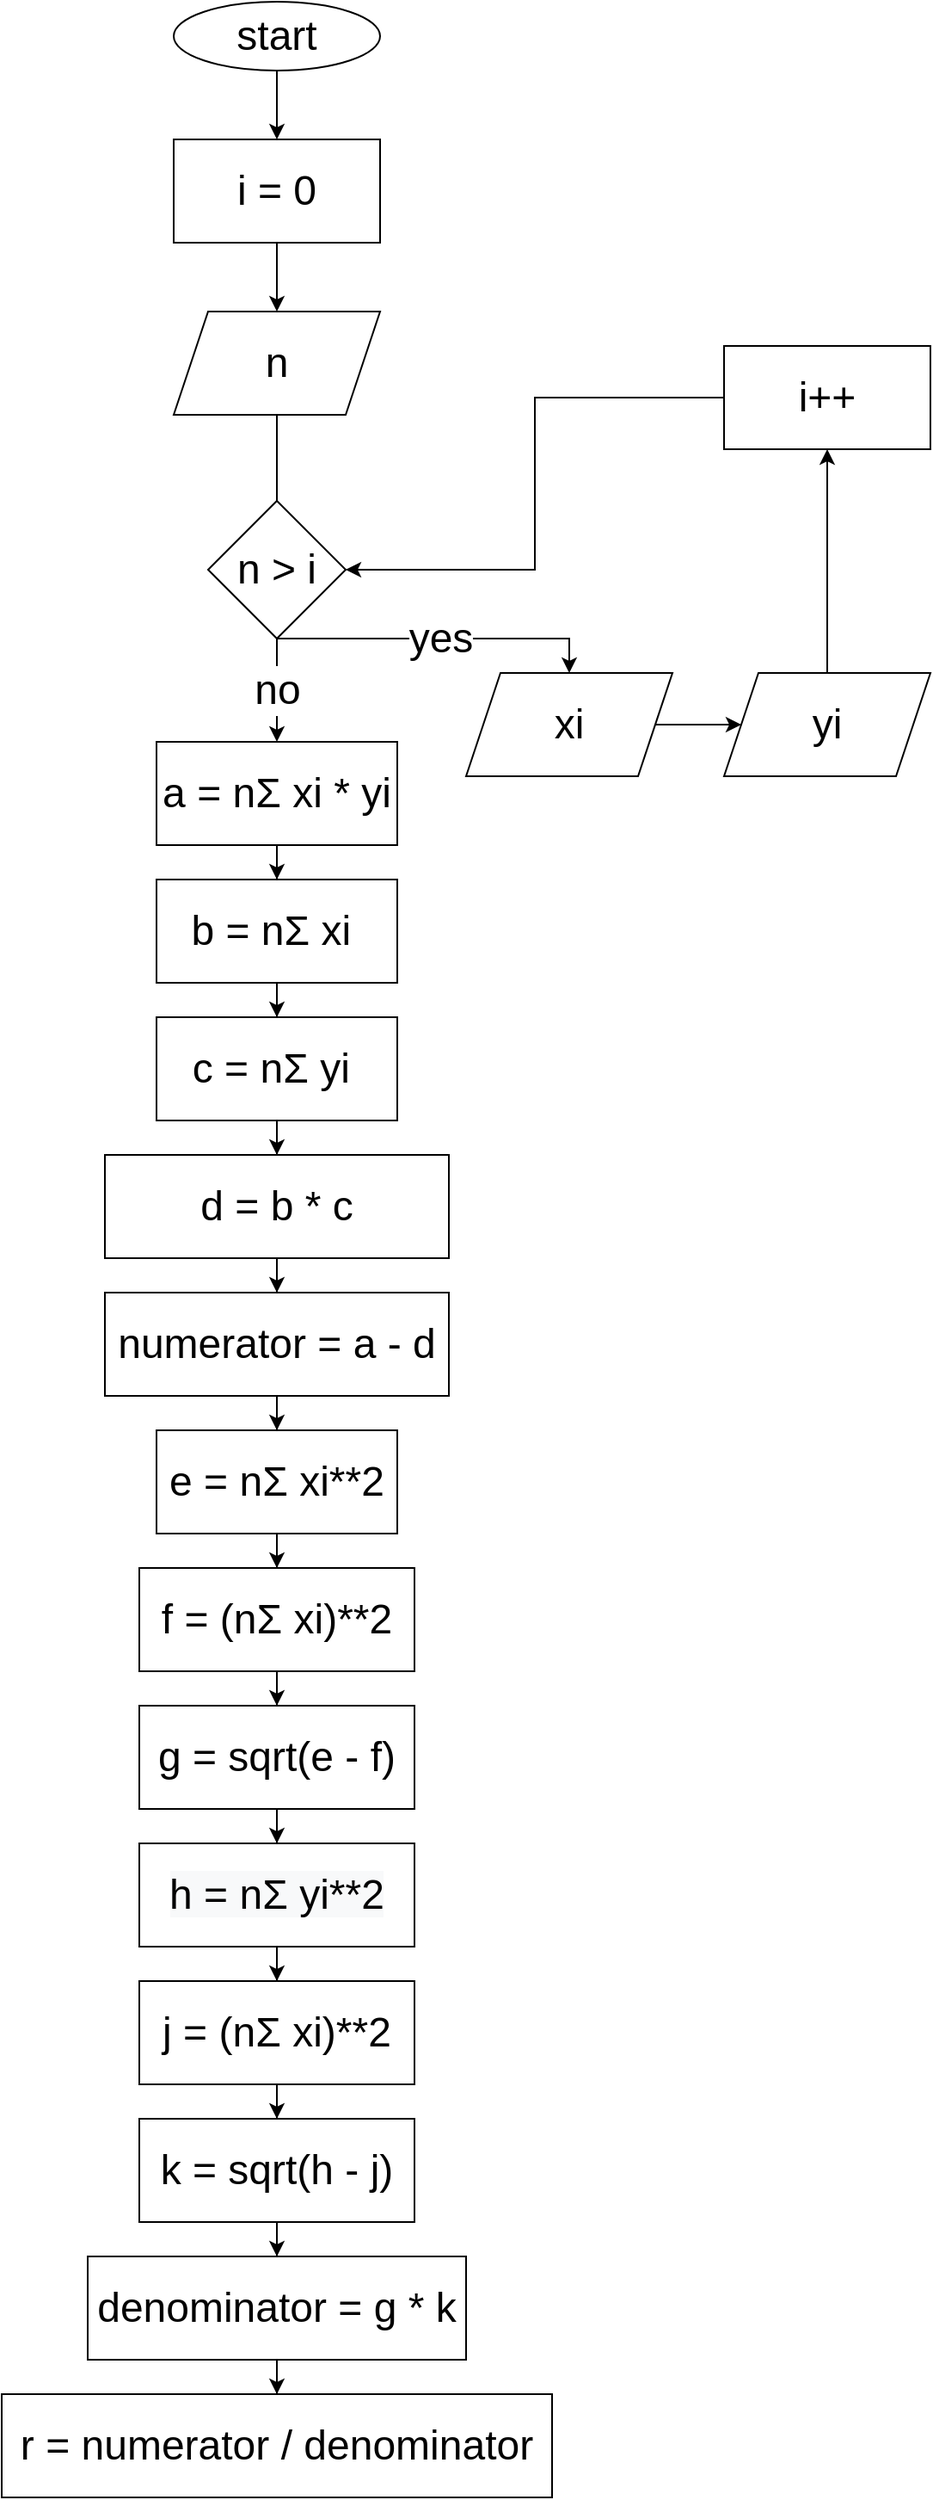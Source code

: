 <mxfile version="20.5.2" type="github">
  <diagram id="qL3x93CHv3Mfj1h6-q1z" name="Page-1">
    <mxGraphModel dx="1422" dy="798" grid="1" gridSize="10" guides="1" tooltips="1" connect="1" arrows="1" fold="1" page="1" pageScale="1" pageWidth="850" pageHeight="1100" math="0" shadow="0">
      <root>
        <mxCell id="0" />
        <mxCell id="1" parent="0" />
        <mxCell id="V00eZw-TxfqV2xNfMcoA-3" value="" style="edgeStyle=orthogonalEdgeStyle;rounded=0;orthogonalLoop=1;jettySize=auto;html=1;fontSize=24;startArrow=none;" parent="1" source="V00eZw-TxfqV2xNfMcoA-17" target="V00eZw-TxfqV2xNfMcoA-2" edge="1">
          <mxGeometry relative="1" as="geometry" />
        </mxCell>
        <mxCell id="V00eZw-TxfqV2xNfMcoA-19" value="" style="edgeStyle=orthogonalEdgeStyle;rounded=0;orthogonalLoop=1;jettySize=auto;html=1;fontSize=24;" parent="1" source="V00eZw-TxfqV2xNfMcoA-1" target="V00eZw-TxfqV2xNfMcoA-17" edge="1">
          <mxGeometry relative="1" as="geometry" />
        </mxCell>
        <mxCell id="V00eZw-TxfqV2xNfMcoA-1" value="&lt;font style=&quot;font-size: 24px;&quot;&gt;start&lt;/font&gt;" style="ellipse;whiteSpace=wrap;html=1;" parent="1" vertex="1">
          <mxGeometry x="380" width="120" height="40" as="geometry" />
        </mxCell>
        <mxCell id="V00eZw-TxfqV2xNfMcoA-32" value="yes" style="edgeStyle=orthogonalEdgeStyle;rounded=0;orthogonalLoop=1;jettySize=auto;html=1;fontSize=24;startArrow=none;" parent="1" source="V00eZw-TxfqV2xNfMcoA-6" target="V00eZw-TxfqV2xNfMcoA-10" edge="1">
          <mxGeometry relative="1" as="geometry">
            <Array as="points">
              <mxPoint x="610" y="370" />
            </Array>
          </mxGeometry>
        </mxCell>
        <mxCell id="V00eZw-TxfqV2xNfMcoA-2" value="&lt;font style=&quot;font-size: 24px;&quot;&gt;n&lt;/font&gt;" style="shape=parallelogram;perimeter=parallelogramPerimeter;whiteSpace=wrap;html=1;fixedSize=1;" parent="1" vertex="1">
          <mxGeometry x="380" y="180" width="120" height="60" as="geometry" />
        </mxCell>
        <mxCell id="V00eZw-TxfqV2xNfMcoA-36" value="" style="edgeStyle=orthogonalEdgeStyle;rounded=0;orthogonalLoop=1;jettySize=auto;html=1;fontSize=24;" parent="1" source="V00eZw-TxfqV2xNfMcoA-10" target="V00eZw-TxfqV2xNfMcoA-34" edge="1">
          <mxGeometry relative="1" as="geometry" />
        </mxCell>
        <mxCell id="V00eZw-TxfqV2xNfMcoA-10" value="xi" style="shape=parallelogram;perimeter=parallelogramPerimeter;whiteSpace=wrap;html=1;fixedSize=1;fontSize=24;" parent="1" vertex="1">
          <mxGeometry x="550" y="390" width="120" height="60" as="geometry" />
        </mxCell>
        <mxCell id="V00eZw-TxfqV2xNfMcoA-17" value="i = 0" style="rounded=0;whiteSpace=wrap;html=1;fontSize=24;" parent="1" vertex="1">
          <mxGeometry x="380" y="80" width="120" height="60" as="geometry" />
        </mxCell>
        <mxCell id="V00eZw-TxfqV2xNfMcoA-42" style="edgeStyle=orthogonalEdgeStyle;rounded=0;orthogonalLoop=1;jettySize=auto;html=1;entryX=1;entryY=0.5;entryDx=0;entryDy=0;fontSize=24;" parent="1" source="V00eZw-TxfqV2xNfMcoA-26" target="V00eZw-TxfqV2xNfMcoA-6" edge="1">
          <mxGeometry relative="1" as="geometry" />
        </mxCell>
        <mxCell id="V00eZw-TxfqV2xNfMcoA-26" value="&lt;font style=&quot;font-size: 24px;&quot;&gt;i++&lt;/font&gt;" style="whiteSpace=wrap;html=1;" parent="1" vertex="1">
          <mxGeometry x="700" y="200" width="120" height="60" as="geometry" />
        </mxCell>
        <mxCell id="V00eZw-TxfqV2xNfMcoA-40" style="edgeStyle=orthogonalEdgeStyle;rounded=0;orthogonalLoop=1;jettySize=auto;html=1;entryX=0.5;entryY=1;entryDx=0;entryDy=0;fontSize=24;" parent="1" source="V00eZw-TxfqV2xNfMcoA-34" target="V00eZw-TxfqV2xNfMcoA-26" edge="1">
          <mxGeometry relative="1" as="geometry" />
        </mxCell>
        <mxCell id="V00eZw-TxfqV2xNfMcoA-34" value="yi" style="shape=parallelogram;perimeter=parallelogramPerimeter;whiteSpace=wrap;html=1;fixedSize=1;fontSize=24;" parent="1" vertex="1">
          <mxGeometry x="700" y="390" width="120" height="60" as="geometry" />
        </mxCell>
        <mxCell id="V00eZw-TxfqV2xNfMcoA-44" value="no" style="edgeStyle=orthogonalEdgeStyle;rounded=0;orthogonalLoop=1;jettySize=auto;html=1;fontSize=24;" parent="1" source="V00eZw-TxfqV2xNfMcoA-6" target="V00eZw-TxfqV2xNfMcoA-43" edge="1">
          <mxGeometry relative="1" as="geometry" />
        </mxCell>
        <mxCell id="V00eZw-TxfqV2xNfMcoA-6" value="&lt;span style=&quot;font-size: 24px;&quot;&gt;n &amp;gt; i&lt;/span&gt;" style="rhombus;whiteSpace=wrap;html=1;" parent="1" vertex="1">
          <mxGeometry x="400" y="290" width="80" height="80" as="geometry" />
        </mxCell>
        <mxCell id="V00eZw-TxfqV2xNfMcoA-37" value="" style="edgeStyle=orthogonalEdgeStyle;rounded=0;orthogonalLoop=1;jettySize=auto;html=1;fontSize=24;endArrow=none;" parent="1" source="V00eZw-TxfqV2xNfMcoA-2" target="V00eZw-TxfqV2xNfMcoA-6" edge="1">
          <mxGeometry relative="1" as="geometry">
            <mxPoint x="440" y="240" as="sourcePoint" />
            <mxPoint x="440" y="350" as="targetPoint" />
          </mxGeometry>
        </mxCell>
        <mxCell id="bmzS2tuC4h1QVGBPtPH4-3" value="" style="edgeStyle=orthogonalEdgeStyle;rounded=0;orthogonalLoop=1;jettySize=auto;html=1;fontSize=24;" edge="1" parent="1" source="V00eZw-TxfqV2xNfMcoA-43" target="bmzS2tuC4h1QVGBPtPH4-2">
          <mxGeometry relative="1" as="geometry" />
        </mxCell>
        <mxCell id="V00eZw-TxfqV2xNfMcoA-43" value="&lt;font style=&quot;font-size: 24px;&quot;&gt;a = nΣ xi * yi&lt;/font&gt;" style="whiteSpace=wrap;html=1;" parent="1" vertex="1">
          <mxGeometry x="370" y="430" width="140" height="60" as="geometry" />
        </mxCell>
        <mxCell id="bmzS2tuC4h1QVGBPtPH4-9" value="" style="edgeStyle=orthogonalEdgeStyle;rounded=0;orthogonalLoop=1;jettySize=auto;html=1;fontSize=24;" edge="1" parent="1" source="bmzS2tuC4h1QVGBPtPH4-2" target="bmzS2tuC4h1QVGBPtPH4-8">
          <mxGeometry relative="1" as="geometry" />
        </mxCell>
        <mxCell id="bmzS2tuC4h1QVGBPtPH4-2" value="&lt;font style=&quot;font-size: 24px;&quot;&gt;b =&amp;nbsp;nΣ xi&amp;nbsp;&lt;/font&gt;" style="whiteSpace=wrap;html=1;" vertex="1" parent="1">
          <mxGeometry x="370" y="510" width="140" height="60" as="geometry" />
        </mxCell>
        <mxCell id="bmzS2tuC4h1QVGBPtPH4-11" value="" style="edgeStyle=orthogonalEdgeStyle;rounded=0;orthogonalLoop=1;jettySize=auto;html=1;fontSize=24;" edge="1" parent="1" source="bmzS2tuC4h1QVGBPtPH4-8" target="bmzS2tuC4h1QVGBPtPH4-10">
          <mxGeometry relative="1" as="geometry" />
        </mxCell>
        <mxCell id="bmzS2tuC4h1QVGBPtPH4-8" value="&lt;font style=&quot;font-size: 24px;&quot;&gt;c =&amp;nbsp;nΣ yi&amp;nbsp;&lt;/font&gt;" style="whiteSpace=wrap;html=1;" vertex="1" parent="1">
          <mxGeometry x="370" y="590" width="140" height="60" as="geometry" />
        </mxCell>
        <mxCell id="bmzS2tuC4h1QVGBPtPH4-15" value="" style="edgeStyle=orthogonalEdgeStyle;rounded=0;orthogonalLoop=1;jettySize=auto;html=1;fontSize=24;" edge="1" parent="1" source="bmzS2tuC4h1QVGBPtPH4-10" target="bmzS2tuC4h1QVGBPtPH4-14">
          <mxGeometry relative="1" as="geometry" />
        </mxCell>
        <mxCell id="bmzS2tuC4h1QVGBPtPH4-10" value="&lt;font style=&quot;font-size: 24px;&quot;&gt;d = b * c&lt;/font&gt;" style="whiteSpace=wrap;html=1;" vertex="1" parent="1">
          <mxGeometry x="340" y="670" width="200" height="60" as="geometry" />
        </mxCell>
        <mxCell id="bmzS2tuC4h1QVGBPtPH4-17" value="" style="edgeStyle=orthogonalEdgeStyle;rounded=0;orthogonalLoop=1;jettySize=auto;html=1;fontSize=24;" edge="1" parent="1" source="bmzS2tuC4h1QVGBPtPH4-14" target="bmzS2tuC4h1QVGBPtPH4-16">
          <mxGeometry relative="1" as="geometry" />
        </mxCell>
        <mxCell id="bmzS2tuC4h1QVGBPtPH4-14" value="&lt;span style=&quot;font-size: 24px;&quot;&gt;numerator&amp;nbsp;&lt;/span&gt;&lt;span style=&quot;font-size: 24px;&quot;&gt;= a - d&lt;/span&gt;" style="whiteSpace=wrap;html=1;" vertex="1" parent="1">
          <mxGeometry x="340" y="750" width="200" height="60" as="geometry" />
        </mxCell>
        <mxCell id="bmzS2tuC4h1QVGBPtPH4-19" value="" style="edgeStyle=orthogonalEdgeStyle;rounded=0;orthogonalLoop=1;jettySize=auto;html=1;fontSize=24;" edge="1" parent="1" source="bmzS2tuC4h1QVGBPtPH4-16" target="bmzS2tuC4h1QVGBPtPH4-18">
          <mxGeometry relative="1" as="geometry" />
        </mxCell>
        <mxCell id="bmzS2tuC4h1QVGBPtPH4-16" value="&lt;font style=&quot;font-size: 24px;&quot;&gt;e = nΣ xi**2&lt;/font&gt;" style="whiteSpace=wrap;html=1;" vertex="1" parent="1">
          <mxGeometry x="370" y="830" width="140" height="60" as="geometry" />
        </mxCell>
        <mxCell id="bmzS2tuC4h1QVGBPtPH4-21" value="" style="edgeStyle=orthogonalEdgeStyle;rounded=0;orthogonalLoop=1;jettySize=auto;html=1;fontSize=24;" edge="1" parent="1" source="bmzS2tuC4h1QVGBPtPH4-18" target="bmzS2tuC4h1QVGBPtPH4-20">
          <mxGeometry relative="1" as="geometry" />
        </mxCell>
        <mxCell id="bmzS2tuC4h1QVGBPtPH4-18" value="&lt;font style=&quot;font-size: 24px;&quot;&gt;f = (nΣ xi)**2&lt;/font&gt;" style="whiteSpace=wrap;html=1;" vertex="1" parent="1">
          <mxGeometry x="360" y="910" width="160" height="60" as="geometry" />
        </mxCell>
        <mxCell id="bmzS2tuC4h1QVGBPtPH4-23" value="" style="edgeStyle=orthogonalEdgeStyle;rounded=0;orthogonalLoop=1;jettySize=auto;html=1;fontSize=24;" edge="1" parent="1" source="bmzS2tuC4h1QVGBPtPH4-20" target="bmzS2tuC4h1QVGBPtPH4-22">
          <mxGeometry relative="1" as="geometry" />
        </mxCell>
        <mxCell id="bmzS2tuC4h1QVGBPtPH4-20" value="&lt;font style=&quot;font-size: 24px;&quot;&gt;g = sqrt(e - f)&lt;/font&gt;" style="whiteSpace=wrap;html=1;" vertex="1" parent="1">
          <mxGeometry x="360" y="990" width="160" height="60" as="geometry" />
        </mxCell>
        <mxCell id="bmzS2tuC4h1QVGBPtPH4-27" value="" style="edgeStyle=orthogonalEdgeStyle;rounded=0;orthogonalLoop=1;jettySize=auto;html=1;fontSize=24;" edge="1" parent="1" source="bmzS2tuC4h1QVGBPtPH4-22" target="bmzS2tuC4h1QVGBPtPH4-26">
          <mxGeometry relative="1" as="geometry" />
        </mxCell>
        <mxCell id="bmzS2tuC4h1QVGBPtPH4-22" value="&lt;span style=&quot;color: rgb(0, 0, 0); font-family: Helvetica; font-size: 24px; font-style: normal; font-variant-ligatures: normal; font-variant-caps: normal; font-weight: 400; letter-spacing: normal; orphans: 2; text-align: center; text-indent: 0px; text-transform: none; widows: 2; word-spacing: 0px; -webkit-text-stroke-width: 0px; background-color: rgb(248, 249, 250); text-decoration-thickness: initial; text-decoration-style: initial; text-decoration-color: initial; float: none; display: inline !important;&quot;&gt;h = nΣ yi**2&lt;/span&gt;&lt;br&gt;" style="whiteSpace=wrap;html=1;" vertex="1" parent="1">
          <mxGeometry x="360" y="1070" width="160" height="60" as="geometry" />
        </mxCell>
        <mxCell id="bmzS2tuC4h1QVGBPtPH4-32" value="" style="edgeStyle=orthogonalEdgeStyle;rounded=0;orthogonalLoop=1;jettySize=auto;html=1;fontSize=24;" edge="1" parent="1" source="bmzS2tuC4h1QVGBPtPH4-26" target="bmzS2tuC4h1QVGBPtPH4-30">
          <mxGeometry relative="1" as="geometry" />
        </mxCell>
        <mxCell id="bmzS2tuC4h1QVGBPtPH4-26" value="&lt;span style=&quot;font-size: 24px;&quot;&gt;j = (nΣ xi)**2&lt;/span&gt;" style="whiteSpace=wrap;html=1;" vertex="1" parent="1">
          <mxGeometry x="360" y="1150" width="160" height="60" as="geometry" />
        </mxCell>
        <mxCell id="bmzS2tuC4h1QVGBPtPH4-34" value="" style="edgeStyle=orthogonalEdgeStyle;rounded=0;orthogonalLoop=1;jettySize=auto;html=1;fontSize=24;" edge="1" parent="1" source="bmzS2tuC4h1QVGBPtPH4-30" target="bmzS2tuC4h1QVGBPtPH4-33">
          <mxGeometry relative="1" as="geometry" />
        </mxCell>
        <mxCell id="bmzS2tuC4h1QVGBPtPH4-30" value="&lt;font style=&quot;font-size: 24px;&quot;&gt;k = sqrt(h - j)&lt;/font&gt;" style="whiteSpace=wrap;html=1;" vertex="1" parent="1">
          <mxGeometry x="360" y="1230" width="160" height="60" as="geometry" />
        </mxCell>
        <mxCell id="bmzS2tuC4h1QVGBPtPH4-36" value="" style="edgeStyle=orthogonalEdgeStyle;rounded=0;orthogonalLoop=1;jettySize=auto;html=1;fontSize=24;" edge="1" parent="1" source="bmzS2tuC4h1QVGBPtPH4-33" target="bmzS2tuC4h1QVGBPtPH4-35">
          <mxGeometry relative="1" as="geometry" />
        </mxCell>
        <mxCell id="bmzS2tuC4h1QVGBPtPH4-33" value="&lt;font style=&quot;font-size: 24px;&quot;&gt;denominator = g * k&lt;/font&gt;" style="whiteSpace=wrap;html=1;" vertex="1" parent="1">
          <mxGeometry x="330" y="1310" width="220" height="60" as="geometry" />
        </mxCell>
        <mxCell id="bmzS2tuC4h1QVGBPtPH4-35" value="&lt;font style=&quot;font-size: 24px;&quot;&gt;r =&amp;nbsp;numerator / denominator&lt;/font&gt;" style="whiteSpace=wrap;html=1;" vertex="1" parent="1">
          <mxGeometry x="280" y="1390" width="320" height="60" as="geometry" />
        </mxCell>
      </root>
    </mxGraphModel>
  </diagram>
</mxfile>
